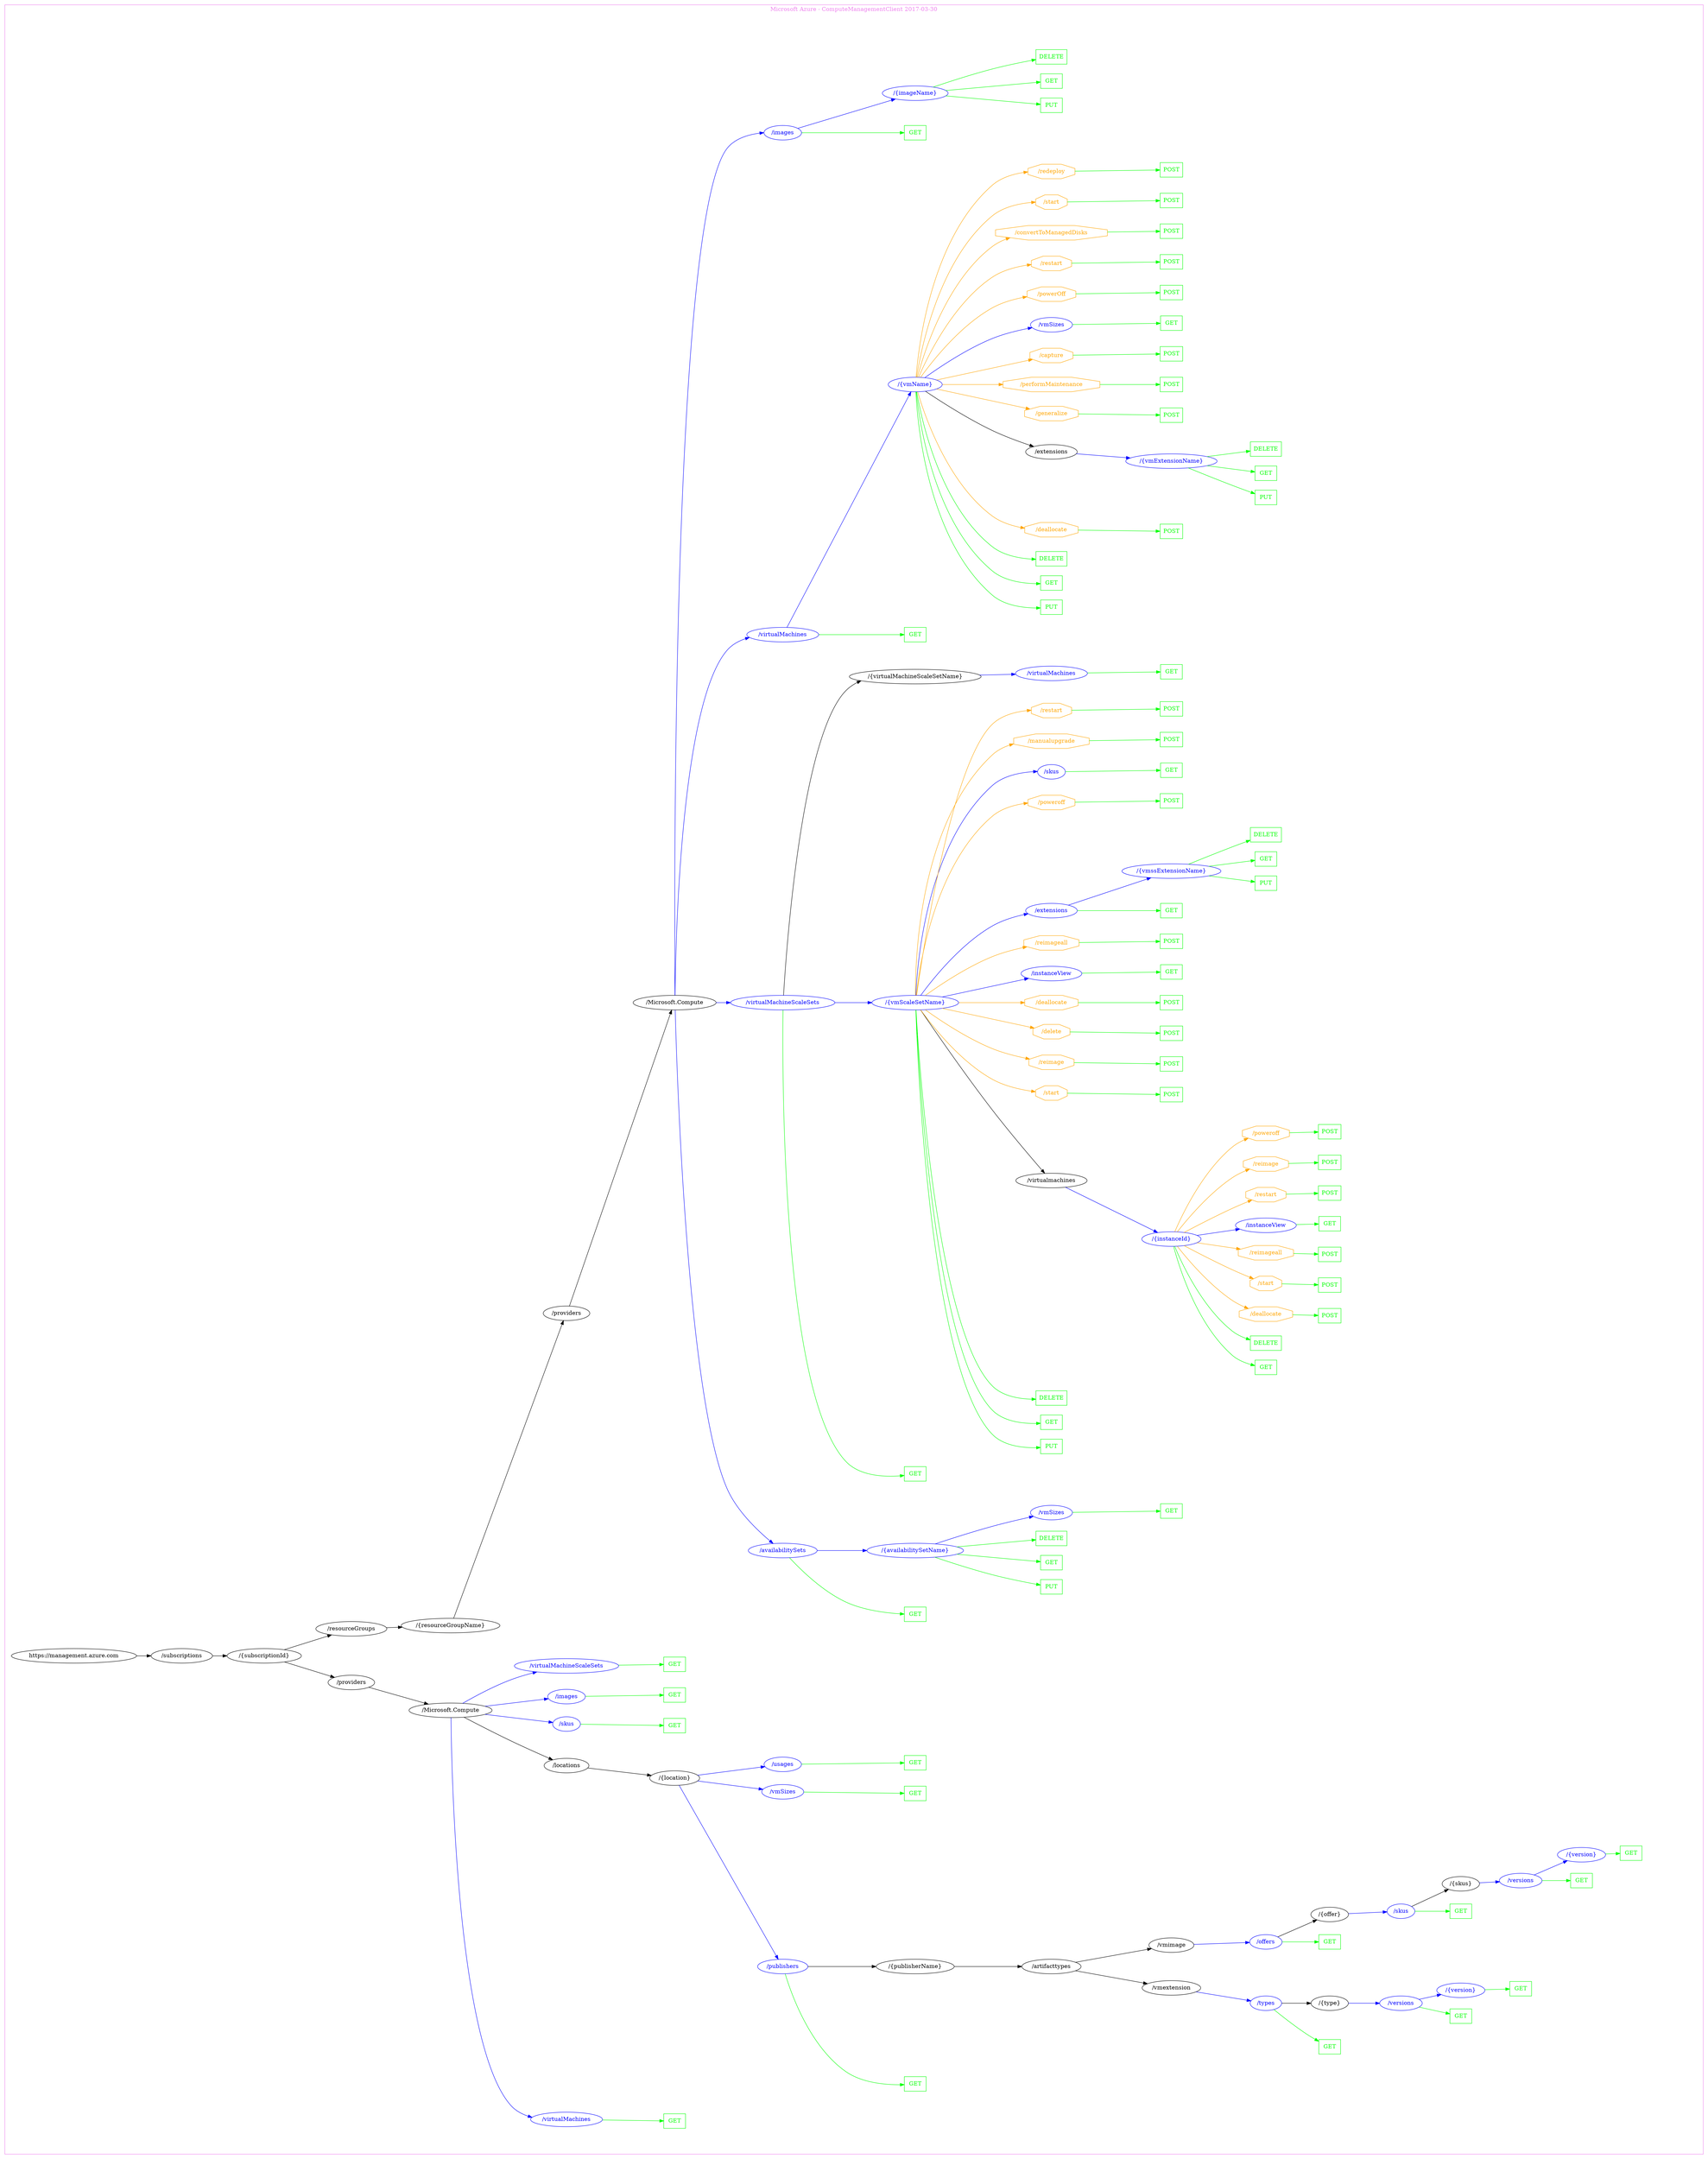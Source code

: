 digraph Cloud_Computing_REST_API {
rankdir="LR";
subgraph cluster_0 {
label="Microsoft Azure - ComputeManagementClient 2017-03-30"
color=violet
fontcolor=violet
subgraph cluster_1 {
label=""
color=white
fontcolor=white
node1 [label="https://management.azure.com", shape="ellipse", color="black", fontcolor="black"]
node1 -> node2 [color="black", fontcolor="black"]
subgraph cluster_2 {
label=""
color=white
fontcolor=white
node2 [label="/subscriptions", shape="ellipse", color="black", fontcolor="black"]
node2 -> node3 [color="black", fontcolor="black"]
subgraph cluster_3 {
label=""
color=white
fontcolor=white
node3 [label="/{subscriptionId}", shape="ellipse", color="black", fontcolor="black"]
node3 -> node4 [color="black", fontcolor="black"]
subgraph cluster_4 {
label=""
color=white
fontcolor=white
node4 [label="/providers", shape="ellipse", color="black", fontcolor="black"]
node4 -> node5 [color="black", fontcolor="black"]
subgraph cluster_5 {
label=""
color=white
fontcolor=white
node5 [label="/Microsoft.Compute", shape="ellipse", color="black", fontcolor="black"]
node5 -> node6 [color="blue", fontcolor="blue"]
subgraph cluster_6 {
label=""
color=white
fontcolor=white
node6 [label="/virtualMachines", shape="ellipse", color="blue", fontcolor="blue"]
node6 -> node7 [color="green", fontcolor="green"]
subgraph cluster_7 {
label=""
color=white
fontcolor=white
node7 [label="GET", shape="box", color="green", fontcolor="green"]
}
}
node5 -> node8 [color="black", fontcolor="black"]
subgraph cluster_8 {
label=""
color=white
fontcolor=white
node8 [label="/locations", shape="ellipse", color="black", fontcolor="black"]
node8 -> node9 [color="black", fontcolor="black"]
subgraph cluster_9 {
label=""
color=white
fontcolor=white
node9 [label="/{location}", shape="ellipse", color="black", fontcolor="black"]
node9 -> node10 [color="blue", fontcolor="blue"]
subgraph cluster_10 {
label=""
color=white
fontcolor=white
node10 [label="/publishers", shape="ellipse", color="blue", fontcolor="blue"]
node10 -> node11 [color="green", fontcolor="green"]
subgraph cluster_11 {
label=""
color=white
fontcolor=white
node11 [label="GET", shape="box", color="green", fontcolor="green"]
}
node10 -> node12 [color="black", fontcolor="black"]
subgraph cluster_12 {
label=""
color=white
fontcolor=white
node12 [label="/{publisherName}", shape="ellipse", color="black", fontcolor="black"]
node12 -> node13 [color="black", fontcolor="black"]
subgraph cluster_13 {
label=""
color=white
fontcolor=white
node13 [label="/artifacttypes", shape="ellipse", color="black", fontcolor="black"]
node13 -> node14 [color="black", fontcolor="black"]
subgraph cluster_14 {
label=""
color=white
fontcolor=white
node14 [label="/vmextension", shape="ellipse", color="black", fontcolor="black"]
node14 -> node15 [color="blue", fontcolor="blue"]
subgraph cluster_15 {
label=""
color=white
fontcolor=white
node15 [label="/types", shape="ellipse", color="blue", fontcolor="blue"]
node15 -> node16 [color="green", fontcolor="green"]
subgraph cluster_16 {
label=""
color=white
fontcolor=white
node16 [label="GET", shape="box", color="green", fontcolor="green"]
}
node15 -> node17 [color="black", fontcolor="black"]
subgraph cluster_17 {
label=""
color=white
fontcolor=white
node17 [label="/{type}", shape="ellipse", color="black", fontcolor="black"]
node17 -> node18 [color="blue", fontcolor="blue"]
subgraph cluster_18 {
label=""
color=white
fontcolor=white
node18 [label="/versions", shape="ellipse", color="blue", fontcolor="blue"]
node18 -> node19 [color="green", fontcolor="green"]
subgraph cluster_19 {
label=""
color=white
fontcolor=white
node19 [label="GET", shape="box", color="green", fontcolor="green"]
}
node18 -> node20 [color="blue", fontcolor="blue"]
subgraph cluster_20 {
label=""
color=white
fontcolor=white
node20 [label="/{version}", shape="ellipse", color="blue", fontcolor="blue"]
node20 -> node21 [color="green", fontcolor="green"]
subgraph cluster_21 {
label=""
color=white
fontcolor=white
node21 [label="GET", shape="box", color="green", fontcolor="green"]
}
}
}
}
}
}
node13 -> node22 [color="black", fontcolor="black"]
subgraph cluster_22 {
label=""
color=white
fontcolor=white
node22 [label="/vmimage", shape="ellipse", color="black", fontcolor="black"]
node22 -> node23 [color="blue", fontcolor="blue"]
subgraph cluster_23 {
label=""
color=white
fontcolor=white
node23 [label="/offers", shape="ellipse", color="blue", fontcolor="blue"]
node23 -> node24 [color="green", fontcolor="green"]
subgraph cluster_24 {
label=""
color=white
fontcolor=white
node24 [label="GET", shape="box", color="green", fontcolor="green"]
}
node23 -> node25 [color="black", fontcolor="black"]
subgraph cluster_25 {
label=""
color=white
fontcolor=white
node25 [label="/{offer}", shape="ellipse", color="black", fontcolor="black"]
node25 -> node26 [color="blue", fontcolor="blue"]
subgraph cluster_26 {
label=""
color=white
fontcolor=white
node26 [label="/skus", shape="ellipse", color="blue", fontcolor="blue"]
node26 -> node27 [color="green", fontcolor="green"]
subgraph cluster_27 {
label=""
color=white
fontcolor=white
node27 [label="GET", shape="box", color="green", fontcolor="green"]
}
node26 -> node28 [color="black", fontcolor="black"]
subgraph cluster_28 {
label=""
color=white
fontcolor=white
node28 [label="/{skus}", shape="ellipse", color="black", fontcolor="black"]
node28 -> node29 [color="blue", fontcolor="blue"]
subgraph cluster_29 {
label=""
color=white
fontcolor=white
node29 [label="/versions", shape="ellipse", color="blue", fontcolor="blue"]
node29 -> node30 [color="green", fontcolor="green"]
subgraph cluster_30 {
label=""
color=white
fontcolor=white
node30 [label="GET", shape="box", color="green", fontcolor="green"]
}
node29 -> node31 [color="blue", fontcolor="blue"]
subgraph cluster_31 {
label=""
color=white
fontcolor=white
node31 [label="/{version}", shape="ellipse", color="blue", fontcolor="blue"]
node31 -> node32 [color="green", fontcolor="green"]
subgraph cluster_32 {
label=""
color=white
fontcolor=white
node32 [label="GET", shape="box", color="green", fontcolor="green"]
}
}
}
}
}
}
}
}
}
}
}
node9 -> node33 [color="blue", fontcolor="blue"]
subgraph cluster_33 {
label=""
color=white
fontcolor=white
node33 [label="/vmSizes", shape="ellipse", color="blue", fontcolor="blue"]
node33 -> node34 [color="green", fontcolor="green"]
subgraph cluster_34 {
label=""
color=white
fontcolor=white
node34 [label="GET", shape="box", color="green", fontcolor="green"]
}
}
node9 -> node35 [color="blue", fontcolor="blue"]
subgraph cluster_35 {
label=""
color=white
fontcolor=white
node35 [label="/usages", shape="ellipse", color="blue", fontcolor="blue"]
node35 -> node36 [color="green", fontcolor="green"]
subgraph cluster_36 {
label=""
color=white
fontcolor=white
node36 [label="GET", shape="box", color="green", fontcolor="green"]
}
}
}
}
node5 -> node37 [color="blue", fontcolor="blue"]
subgraph cluster_37 {
label=""
color=white
fontcolor=white
node37 [label="/skus", shape="ellipse", color="blue", fontcolor="blue"]
node37 -> node38 [color="green", fontcolor="green"]
subgraph cluster_38 {
label=""
color=white
fontcolor=white
node38 [label="GET", shape="box", color="green", fontcolor="green"]
}
}
node5 -> node39 [color="blue", fontcolor="blue"]
subgraph cluster_39 {
label=""
color=white
fontcolor=white
node39 [label="/images", shape="ellipse", color="blue", fontcolor="blue"]
node39 -> node40 [color="green", fontcolor="green"]
subgraph cluster_40 {
label=""
color=white
fontcolor=white
node40 [label="GET", shape="box", color="green", fontcolor="green"]
}
}
node5 -> node41 [color="blue", fontcolor="blue"]
subgraph cluster_41 {
label=""
color=white
fontcolor=white
node41 [label="/virtualMachineScaleSets", shape="ellipse", color="blue", fontcolor="blue"]
node41 -> node42 [color="green", fontcolor="green"]
subgraph cluster_42 {
label=""
color=white
fontcolor=white
node42 [label="GET", shape="box", color="green", fontcolor="green"]
}
}
}
}
node3 -> node43 [color="black", fontcolor="black"]
subgraph cluster_43 {
label=""
color=white
fontcolor=white
node43 [label="/resourceGroups", shape="ellipse", color="black", fontcolor="black"]
node43 -> node44 [color="black", fontcolor="black"]
subgraph cluster_44 {
label=""
color=white
fontcolor=white
node44 [label="/{resourceGroupName}", shape="ellipse", color="black", fontcolor="black"]
node44 -> node45 [color="black", fontcolor="black"]
subgraph cluster_45 {
label=""
color=white
fontcolor=white
node45 [label="/providers", shape="ellipse", color="black", fontcolor="black"]
node45 -> node46 [color="black", fontcolor="black"]
subgraph cluster_46 {
label=""
color=white
fontcolor=white
node46 [label="/Microsoft.Compute", shape="ellipse", color="black", fontcolor="black"]
node46 -> node47 [color="blue", fontcolor="blue"]
subgraph cluster_47 {
label=""
color=white
fontcolor=white
node47 [label="/availabilitySets", shape="ellipse", color="blue", fontcolor="blue"]
node47 -> node48 [color="green", fontcolor="green"]
subgraph cluster_48 {
label=""
color=white
fontcolor=white
node48 [label="GET", shape="box", color="green", fontcolor="green"]
}
node47 -> node49 [color="blue", fontcolor="blue"]
subgraph cluster_49 {
label=""
color=white
fontcolor=white
node49 [label="/{availabilitySetName}", shape="ellipse", color="blue", fontcolor="blue"]
node49 -> node50 [color="green", fontcolor="green"]
subgraph cluster_50 {
label=""
color=white
fontcolor=white
node50 [label="PUT", shape="box", color="green", fontcolor="green"]
}
node49 -> node51 [color="green", fontcolor="green"]
subgraph cluster_51 {
label=""
color=white
fontcolor=white
node51 [label="GET", shape="box", color="green", fontcolor="green"]
}
node49 -> node52 [color="green", fontcolor="green"]
subgraph cluster_52 {
label=""
color=white
fontcolor=white
node52 [label="DELETE", shape="box", color="green", fontcolor="green"]
}
node49 -> node53 [color="blue", fontcolor="blue"]
subgraph cluster_53 {
label=""
color=white
fontcolor=white
node53 [label="/vmSizes", shape="ellipse", color="blue", fontcolor="blue"]
node53 -> node54 [color="green", fontcolor="green"]
subgraph cluster_54 {
label=""
color=white
fontcolor=white
node54 [label="GET", shape="box", color="green", fontcolor="green"]
}
}
}
}
node46 -> node55 [color="blue", fontcolor="blue"]
subgraph cluster_55 {
label=""
color=white
fontcolor=white
node55 [label="/virtualMachineScaleSets", shape="ellipse", color="blue", fontcolor="blue"]
node55 -> node56 [color="green", fontcolor="green"]
subgraph cluster_56 {
label=""
color=white
fontcolor=white
node56 [label="GET", shape="box", color="green", fontcolor="green"]
}
node55 -> node57 [color="blue", fontcolor="blue"]
subgraph cluster_57 {
label=""
color=white
fontcolor=white
node57 [label="/{vmScaleSetName}", shape="ellipse", color="blue", fontcolor="blue"]
node57 -> node58 [color="green", fontcolor="green"]
subgraph cluster_58 {
label=""
color=white
fontcolor=white
node58 [label="PUT", shape="box", color="green", fontcolor="green"]
}
node57 -> node59 [color="green", fontcolor="green"]
subgraph cluster_59 {
label=""
color=white
fontcolor=white
node59 [label="GET", shape="box", color="green", fontcolor="green"]
}
node57 -> node60 [color="green", fontcolor="green"]
subgraph cluster_60 {
label=""
color=white
fontcolor=white
node60 [label="DELETE", shape="box", color="green", fontcolor="green"]
}
node57 -> node61 [color="black", fontcolor="black"]
subgraph cluster_61 {
label=""
color=white
fontcolor=white
node61 [label="/virtualmachines", shape="ellipse", color="black", fontcolor="black"]
node61 -> node62 [color="blue", fontcolor="blue"]
subgraph cluster_62 {
label=""
color=white
fontcolor=white
node62 [label="/{instanceId}", shape="ellipse", color="blue", fontcolor="blue"]
node62 -> node63 [color="green", fontcolor="green"]
subgraph cluster_63 {
label=""
color=white
fontcolor=white
node63 [label="GET", shape="box", color="green", fontcolor="green"]
}
node62 -> node64 [color="green", fontcolor="green"]
subgraph cluster_64 {
label=""
color=white
fontcolor=white
node64 [label="DELETE", shape="box", color="green", fontcolor="green"]
}
node62 -> node65 [color="orange", fontcolor="orange"]
subgraph cluster_65 {
label=""
color=white
fontcolor=white
node65 [label="/deallocate", shape="octagon", color="orange", fontcolor="orange"]
node65 -> node66 [color="green", fontcolor="green"]
subgraph cluster_66 {
label=""
color=white
fontcolor=white
node66 [label="POST", shape="box", color="green", fontcolor="green"]
}
}
node62 -> node67 [color="orange", fontcolor="orange"]
subgraph cluster_67 {
label=""
color=white
fontcolor=white
node67 [label="/start", shape="octagon", color="orange", fontcolor="orange"]
node67 -> node68 [color="green", fontcolor="green"]
subgraph cluster_68 {
label=""
color=white
fontcolor=white
node68 [label="POST", shape="box", color="green", fontcolor="green"]
}
}
node62 -> node69 [color="orange", fontcolor="orange"]
subgraph cluster_69 {
label=""
color=white
fontcolor=white
node69 [label="/reimageall", shape="octagon", color="orange", fontcolor="orange"]
node69 -> node70 [color="green", fontcolor="green"]
subgraph cluster_70 {
label=""
color=white
fontcolor=white
node70 [label="POST", shape="box", color="green", fontcolor="green"]
}
}
node62 -> node71 [color="blue", fontcolor="blue"]
subgraph cluster_71 {
label=""
color=white
fontcolor=white
node71 [label="/instanceView", shape="ellipse", color="blue", fontcolor="blue"]
node71 -> node72 [color="green", fontcolor="green"]
subgraph cluster_72 {
label=""
color=white
fontcolor=white
node72 [label="GET", shape="box", color="green", fontcolor="green"]
}
}
node62 -> node73 [color="orange", fontcolor="orange"]
subgraph cluster_73 {
label=""
color=white
fontcolor=white
node73 [label="/restart", shape="octagon", color="orange", fontcolor="orange"]
node73 -> node74 [color="green", fontcolor="green"]
subgraph cluster_74 {
label=""
color=white
fontcolor=white
node74 [label="POST", shape="box", color="green", fontcolor="green"]
}
}
node62 -> node75 [color="orange", fontcolor="orange"]
subgraph cluster_75 {
label=""
color=white
fontcolor=white
node75 [label="/reimage", shape="octagon", color="orange", fontcolor="orange"]
node75 -> node76 [color="green", fontcolor="green"]
subgraph cluster_76 {
label=""
color=white
fontcolor=white
node76 [label="POST", shape="box", color="green", fontcolor="green"]
}
}
node62 -> node77 [color="orange", fontcolor="orange"]
subgraph cluster_77 {
label=""
color=white
fontcolor=white
node77 [label="/poweroff", shape="octagon", color="orange", fontcolor="orange"]
node77 -> node78 [color="green", fontcolor="green"]
subgraph cluster_78 {
label=""
color=white
fontcolor=white
node78 [label="POST", shape="box", color="green", fontcolor="green"]
}
}
}
}
node57 -> node79 [color="orange", fontcolor="orange"]
subgraph cluster_79 {
label=""
color=white
fontcolor=white
node79 [label="/start", shape="octagon", color="orange", fontcolor="orange"]
node79 -> node80 [color="green", fontcolor="green"]
subgraph cluster_80 {
label=""
color=white
fontcolor=white
node80 [label="POST", shape="box", color="green", fontcolor="green"]
}
}
node57 -> node81 [color="orange", fontcolor="orange"]
subgraph cluster_81 {
label=""
color=white
fontcolor=white
node81 [label="/reimage", shape="octagon", color="orange", fontcolor="orange"]
node81 -> node82 [color="green", fontcolor="green"]
subgraph cluster_82 {
label=""
color=white
fontcolor=white
node82 [label="POST", shape="box", color="green", fontcolor="green"]
}
}
node57 -> node83 [color="orange", fontcolor="orange"]
subgraph cluster_83 {
label=""
color=white
fontcolor=white
node83 [label="/delete", shape="octagon", color="orange", fontcolor="orange"]
node83 -> node84 [color="green", fontcolor="green"]
subgraph cluster_84 {
label=""
color=white
fontcolor=white
node84 [label="POST", shape="box", color="green", fontcolor="green"]
}
}
node57 -> node85 [color="orange", fontcolor="orange"]
subgraph cluster_85 {
label=""
color=white
fontcolor=white
node85 [label="/deallocate", shape="octagon", color="orange", fontcolor="orange"]
node85 -> node86 [color="green", fontcolor="green"]
subgraph cluster_86 {
label=""
color=white
fontcolor=white
node86 [label="POST", shape="box", color="green", fontcolor="green"]
}
}
node57 -> node87 [color="blue", fontcolor="blue"]
subgraph cluster_87 {
label=""
color=white
fontcolor=white
node87 [label="/instanceView", shape="ellipse", color="blue", fontcolor="blue"]
node87 -> node88 [color="green", fontcolor="green"]
subgraph cluster_88 {
label=""
color=white
fontcolor=white
node88 [label="GET", shape="box", color="green", fontcolor="green"]
}
}
node57 -> node89 [color="orange", fontcolor="orange"]
subgraph cluster_89 {
label=""
color=white
fontcolor=white
node89 [label="/reimageall", shape="octagon", color="orange", fontcolor="orange"]
node89 -> node90 [color="green", fontcolor="green"]
subgraph cluster_90 {
label=""
color=white
fontcolor=white
node90 [label="POST", shape="box", color="green", fontcolor="green"]
}
}
node57 -> node91 [color="blue", fontcolor="blue"]
subgraph cluster_91 {
label=""
color=white
fontcolor=white
node91 [label="/extensions", shape="ellipse", color="blue", fontcolor="blue"]
node91 -> node92 [color="green", fontcolor="green"]
subgraph cluster_92 {
label=""
color=white
fontcolor=white
node92 [label="GET", shape="box", color="green", fontcolor="green"]
}
node91 -> node93 [color="blue", fontcolor="blue"]
subgraph cluster_93 {
label=""
color=white
fontcolor=white
node93 [label="/{vmssExtensionName}", shape="ellipse", color="blue", fontcolor="blue"]
node93 -> node94 [color="green", fontcolor="green"]
subgraph cluster_94 {
label=""
color=white
fontcolor=white
node94 [label="PUT", shape="box", color="green", fontcolor="green"]
}
node93 -> node95 [color="green", fontcolor="green"]
subgraph cluster_95 {
label=""
color=white
fontcolor=white
node95 [label="GET", shape="box", color="green", fontcolor="green"]
}
node93 -> node96 [color="green", fontcolor="green"]
subgraph cluster_96 {
label=""
color=white
fontcolor=white
node96 [label="DELETE", shape="box", color="green", fontcolor="green"]
}
}
}
node57 -> node97 [color="orange", fontcolor="orange"]
subgraph cluster_97 {
label=""
color=white
fontcolor=white
node97 [label="/poweroff", shape="octagon", color="orange", fontcolor="orange"]
node97 -> node98 [color="green", fontcolor="green"]
subgraph cluster_98 {
label=""
color=white
fontcolor=white
node98 [label="POST", shape="box", color="green", fontcolor="green"]
}
}
node57 -> node99 [color="blue", fontcolor="blue"]
subgraph cluster_99 {
label=""
color=white
fontcolor=white
node99 [label="/skus", shape="ellipse", color="blue", fontcolor="blue"]
node99 -> node100 [color="green", fontcolor="green"]
subgraph cluster_100 {
label=""
color=white
fontcolor=white
node100 [label="GET", shape="box", color="green", fontcolor="green"]
}
}
node57 -> node101 [color="orange", fontcolor="orange"]
subgraph cluster_101 {
label=""
color=white
fontcolor=white
node101 [label="/manualupgrade", shape="octagon", color="orange", fontcolor="orange"]
node101 -> node102 [color="green", fontcolor="green"]
subgraph cluster_102 {
label=""
color=white
fontcolor=white
node102 [label="POST", shape="box", color="green", fontcolor="green"]
}
}
node57 -> node103 [color="orange", fontcolor="orange"]
subgraph cluster_103 {
label=""
color=white
fontcolor=white
node103 [label="/restart", shape="octagon", color="orange", fontcolor="orange"]
node103 -> node104 [color="green", fontcolor="green"]
subgraph cluster_104 {
label=""
color=white
fontcolor=white
node104 [label="POST", shape="box", color="green", fontcolor="green"]
}
}
}
node55 -> node105 [color="black", fontcolor="black"]
subgraph cluster_105 {
label=""
color=white
fontcolor=white
node105 [label="/{virtualMachineScaleSetName}", shape="ellipse", color="black", fontcolor="black"]
node105 -> node106 [color="blue", fontcolor="blue"]
subgraph cluster_106 {
label=""
color=white
fontcolor=white
node106 [label="/virtualMachines", shape="ellipse", color="blue", fontcolor="blue"]
node106 -> node107 [color="green", fontcolor="green"]
subgraph cluster_107 {
label=""
color=white
fontcolor=white
node107 [label="GET", shape="box", color="green", fontcolor="green"]
}
}
}
}
node46 -> node108 [color="blue", fontcolor="blue"]
subgraph cluster_108 {
label=""
color=white
fontcolor=white
node108 [label="/virtualMachines", shape="ellipse", color="blue", fontcolor="blue"]
node108 -> node109 [color="green", fontcolor="green"]
subgraph cluster_109 {
label=""
color=white
fontcolor=white
node109 [label="GET", shape="box", color="green", fontcolor="green"]
}
node108 -> node110 [color="blue", fontcolor="blue"]
subgraph cluster_110 {
label=""
color=white
fontcolor=white
node110 [label="/{vmName}", shape="ellipse", color="blue", fontcolor="blue"]
node110 -> node111 [color="green", fontcolor="green"]
subgraph cluster_111 {
label=""
color=white
fontcolor=white
node111 [label="PUT", shape="box", color="green", fontcolor="green"]
}
node110 -> node112 [color="green", fontcolor="green"]
subgraph cluster_112 {
label=""
color=white
fontcolor=white
node112 [label="GET", shape="box", color="green", fontcolor="green"]
}
node110 -> node113 [color="green", fontcolor="green"]
subgraph cluster_113 {
label=""
color=white
fontcolor=white
node113 [label="DELETE", shape="box", color="green", fontcolor="green"]
}
node110 -> node114 [color="orange", fontcolor="orange"]
subgraph cluster_114 {
label=""
color=white
fontcolor=white
node114 [label="/deallocate", shape="octagon", color="orange", fontcolor="orange"]
node114 -> node115 [color="green", fontcolor="green"]
subgraph cluster_115 {
label=""
color=white
fontcolor=white
node115 [label="POST", shape="box", color="green", fontcolor="green"]
}
}
node110 -> node116 [color="black", fontcolor="black"]
subgraph cluster_116 {
label=""
color=white
fontcolor=white
node116 [label="/extensions", shape="ellipse", color="black", fontcolor="black"]
node116 -> node117 [color="blue", fontcolor="blue"]
subgraph cluster_117 {
label=""
color=white
fontcolor=white
node117 [label="/{vmExtensionName}", shape="ellipse", color="blue", fontcolor="blue"]
node117 -> node118 [color="green", fontcolor="green"]
subgraph cluster_118 {
label=""
color=white
fontcolor=white
node118 [label="PUT", shape="box", color="green", fontcolor="green"]
}
node117 -> node119 [color="green", fontcolor="green"]
subgraph cluster_119 {
label=""
color=white
fontcolor=white
node119 [label="GET", shape="box", color="green", fontcolor="green"]
}
node117 -> node120 [color="green", fontcolor="green"]
subgraph cluster_120 {
label=""
color=white
fontcolor=white
node120 [label="DELETE", shape="box", color="green", fontcolor="green"]
}
}
}
node110 -> node121 [color="orange", fontcolor="orange"]
subgraph cluster_121 {
label=""
color=white
fontcolor=white
node121 [label="/generalize", shape="octagon", color="orange", fontcolor="orange"]
node121 -> node122 [color="green", fontcolor="green"]
subgraph cluster_122 {
label=""
color=white
fontcolor=white
node122 [label="POST", shape="box", color="green", fontcolor="green"]
}
}
node110 -> node123 [color="orange", fontcolor="orange"]
subgraph cluster_123 {
label=""
color=white
fontcolor=white
node123 [label="/performMaintenance", shape="octagon", color="orange", fontcolor="orange"]
node123 -> node124 [color="green", fontcolor="green"]
subgraph cluster_124 {
label=""
color=white
fontcolor=white
node124 [label="POST", shape="box", color="green", fontcolor="green"]
}
}
node110 -> node125 [color="orange", fontcolor="orange"]
subgraph cluster_125 {
label=""
color=white
fontcolor=white
node125 [label="/capture", shape="octagon", color="orange", fontcolor="orange"]
node125 -> node126 [color="green", fontcolor="green"]
subgraph cluster_126 {
label=""
color=white
fontcolor=white
node126 [label="POST", shape="box", color="green", fontcolor="green"]
}
}
node110 -> node127 [color="blue", fontcolor="blue"]
subgraph cluster_127 {
label=""
color=white
fontcolor=white
node127 [label="/vmSizes", shape="ellipse", color="blue", fontcolor="blue"]
node127 -> node128 [color="green", fontcolor="green"]
subgraph cluster_128 {
label=""
color=white
fontcolor=white
node128 [label="GET", shape="box", color="green", fontcolor="green"]
}
}
node110 -> node129 [color="orange", fontcolor="orange"]
subgraph cluster_129 {
label=""
color=white
fontcolor=white
node129 [label="/powerOff", shape="octagon", color="orange", fontcolor="orange"]
node129 -> node130 [color="green", fontcolor="green"]
subgraph cluster_130 {
label=""
color=white
fontcolor=white
node130 [label="POST", shape="box", color="green", fontcolor="green"]
}
}
node110 -> node131 [color="orange", fontcolor="orange"]
subgraph cluster_131 {
label=""
color=white
fontcolor=white
node131 [label="/restart", shape="octagon", color="orange", fontcolor="orange"]
node131 -> node132 [color="green", fontcolor="green"]
subgraph cluster_132 {
label=""
color=white
fontcolor=white
node132 [label="POST", shape="box", color="green", fontcolor="green"]
}
}
node110 -> node133 [color="orange", fontcolor="orange"]
subgraph cluster_133 {
label=""
color=white
fontcolor=white
node133 [label="/convertToManagedDisks", shape="octagon", color="orange", fontcolor="orange"]
node133 -> node134 [color="green", fontcolor="green"]
subgraph cluster_134 {
label=""
color=white
fontcolor=white
node134 [label="POST", shape="box", color="green", fontcolor="green"]
}
}
node110 -> node135 [color="orange", fontcolor="orange"]
subgraph cluster_135 {
label=""
color=white
fontcolor=white
node135 [label="/start", shape="octagon", color="orange", fontcolor="orange"]
node135 -> node136 [color="green", fontcolor="green"]
subgraph cluster_136 {
label=""
color=white
fontcolor=white
node136 [label="POST", shape="box", color="green", fontcolor="green"]
}
}
node110 -> node137 [color="orange", fontcolor="orange"]
subgraph cluster_137 {
label=""
color=white
fontcolor=white
node137 [label="/redeploy", shape="octagon", color="orange", fontcolor="orange"]
node137 -> node138 [color="green", fontcolor="green"]
subgraph cluster_138 {
label=""
color=white
fontcolor=white
node138 [label="POST", shape="box", color="green", fontcolor="green"]
}
}
}
}
node46 -> node139 [color="blue", fontcolor="blue"]
subgraph cluster_139 {
label=""
color=white
fontcolor=white
node139 [label="/images", shape="ellipse", color="blue", fontcolor="blue"]
node139 -> node140 [color="green", fontcolor="green"]
subgraph cluster_140 {
label=""
color=white
fontcolor=white
node140 [label="GET", shape="box", color="green", fontcolor="green"]
}
node139 -> node141 [color="blue", fontcolor="blue"]
subgraph cluster_141 {
label=""
color=white
fontcolor=white
node141 [label="/{imageName}", shape="ellipse", color="blue", fontcolor="blue"]
node141 -> node142 [color="green", fontcolor="green"]
subgraph cluster_142 {
label=""
color=white
fontcolor=white
node142 [label="PUT", shape="box", color="green", fontcolor="green"]
}
node141 -> node143 [color="green", fontcolor="green"]
subgraph cluster_143 {
label=""
color=white
fontcolor=white
node143 [label="GET", shape="box", color="green", fontcolor="green"]
}
node141 -> node144 [color="green", fontcolor="green"]
subgraph cluster_144 {
label=""
color=white
fontcolor=white
node144 [label="DELETE", shape="box", color="green", fontcolor="green"]
}
}
}
}
}
}
}
}
}
}
}
}
